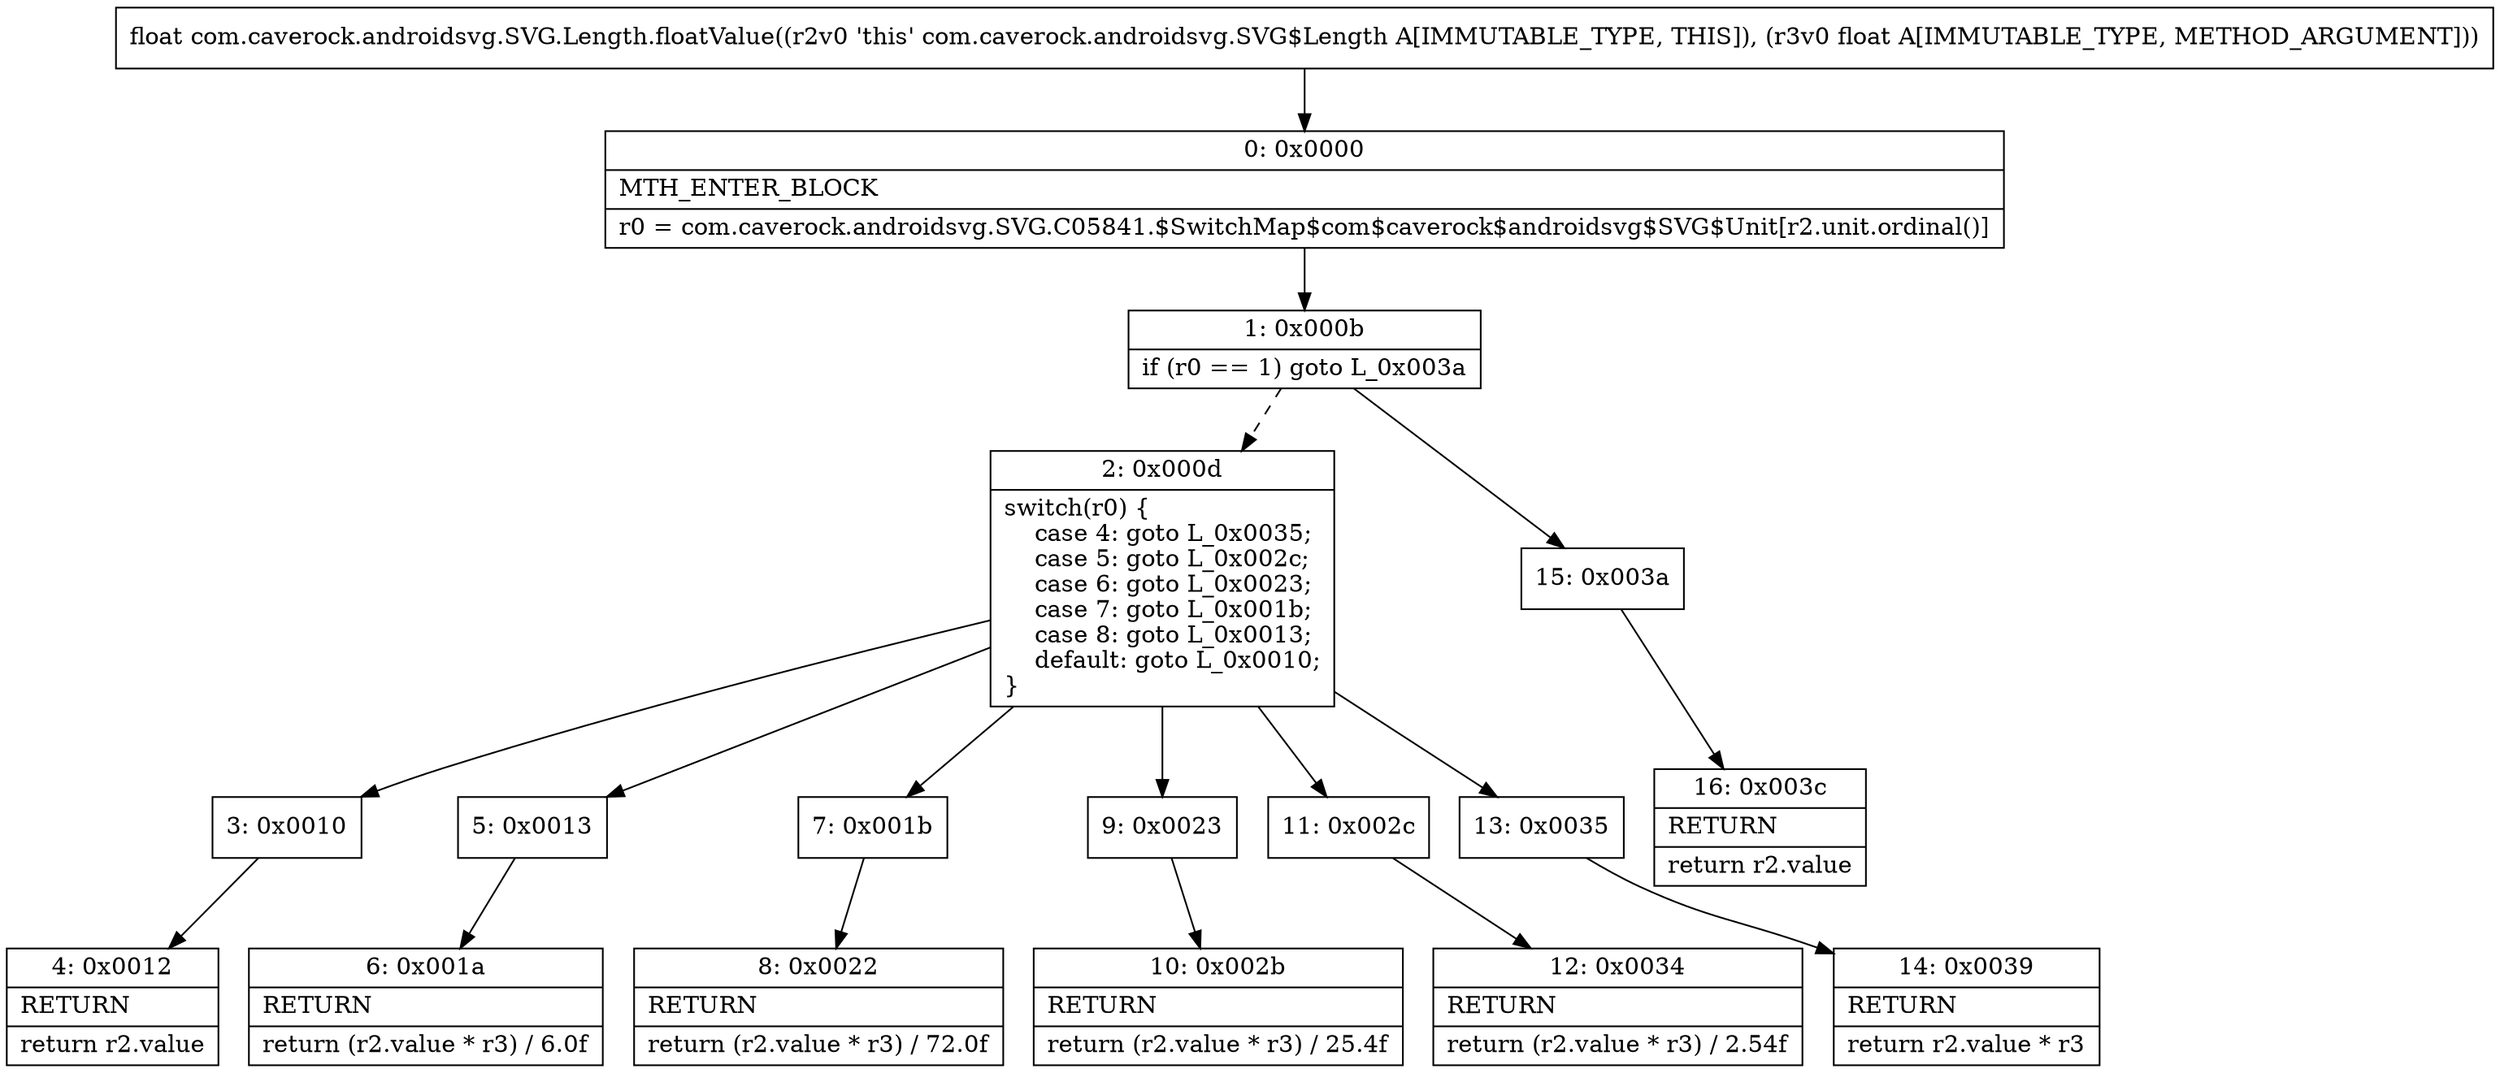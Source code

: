 digraph "CFG forcom.caverock.androidsvg.SVG.Length.floatValue(F)F" {
Node_0 [shape=record,label="{0\:\ 0x0000|MTH_ENTER_BLOCK\l|r0 = com.caverock.androidsvg.SVG.C05841.$SwitchMap$com$caverock$androidsvg$SVG$Unit[r2.unit.ordinal()]\l}"];
Node_1 [shape=record,label="{1\:\ 0x000b|if (r0 == 1) goto L_0x003a\l}"];
Node_2 [shape=record,label="{2\:\ 0x000d|switch(r0) \{\l    case 4: goto L_0x0035;\l    case 5: goto L_0x002c;\l    case 6: goto L_0x0023;\l    case 7: goto L_0x001b;\l    case 8: goto L_0x0013;\l    default: goto L_0x0010;\l\}\l}"];
Node_3 [shape=record,label="{3\:\ 0x0010}"];
Node_4 [shape=record,label="{4\:\ 0x0012|RETURN\l|return r2.value\l}"];
Node_5 [shape=record,label="{5\:\ 0x0013}"];
Node_6 [shape=record,label="{6\:\ 0x001a|RETURN\l|return (r2.value * r3) \/ 6.0f\l}"];
Node_7 [shape=record,label="{7\:\ 0x001b}"];
Node_8 [shape=record,label="{8\:\ 0x0022|RETURN\l|return (r2.value * r3) \/ 72.0f\l}"];
Node_9 [shape=record,label="{9\:\ 0x0023}"];
Node_10 [shape=record,label="{10\:\ 0x002b|RETURN\l|return (r2.value * r3) \/ 25.4f\l}"];
Node_11 [shape=record,label="{11\:\ 0x002c}"];
Node_12 [shape=record,label="{12\:\ 0x0034|RETURN\l|return (r2.value * r3) \/ 2.54f\l}"];
Node_13 [shape=record,label="{13\:\ 0x0035}"];
Node_14 [shape=record,label="{14\:\ 0x0039|RETURN\l|return r2.value * r3\l}"];
Node_15 [shape=record,label="{15\:\ 0x003a}"];
Node_16 [shape=record,label="{16\:\ 0x003c|RETURN\l|return r2.value\l}"];
MethodNode[shape=record,label="{float com.caverock.androidsvg.SVG.Length.floatValue((r2v0 'this' com.caverock.androidsvg.SVG$Length A[IMMUTABLE_TYPE, THIS]), (r3v0 float A[IMMUTABLE_TYPE, METHOD_ARGUMENT])) }"];
MethodNode -> Node_0;
Node_0 -> Node_1;
Node_1 -> Node_2[style=dashed];
Node_1 -> Node_15;
Node_2 -> Node_3;
Node_2 -> Node_5;
Node_2 -> Node_7;
Node_2 -> Node_9;
Node_2 -> Node_11;
Node_2 -> Node_13;
Node_3 -> Node_4;
Node_5 -> Node_6;
Node_7 -> Node_8;
Node_9 -> Node_10;
Node_11 -> Node_12;
Node_13 -> Node_14;
Node_15 -> Node_16;
}

